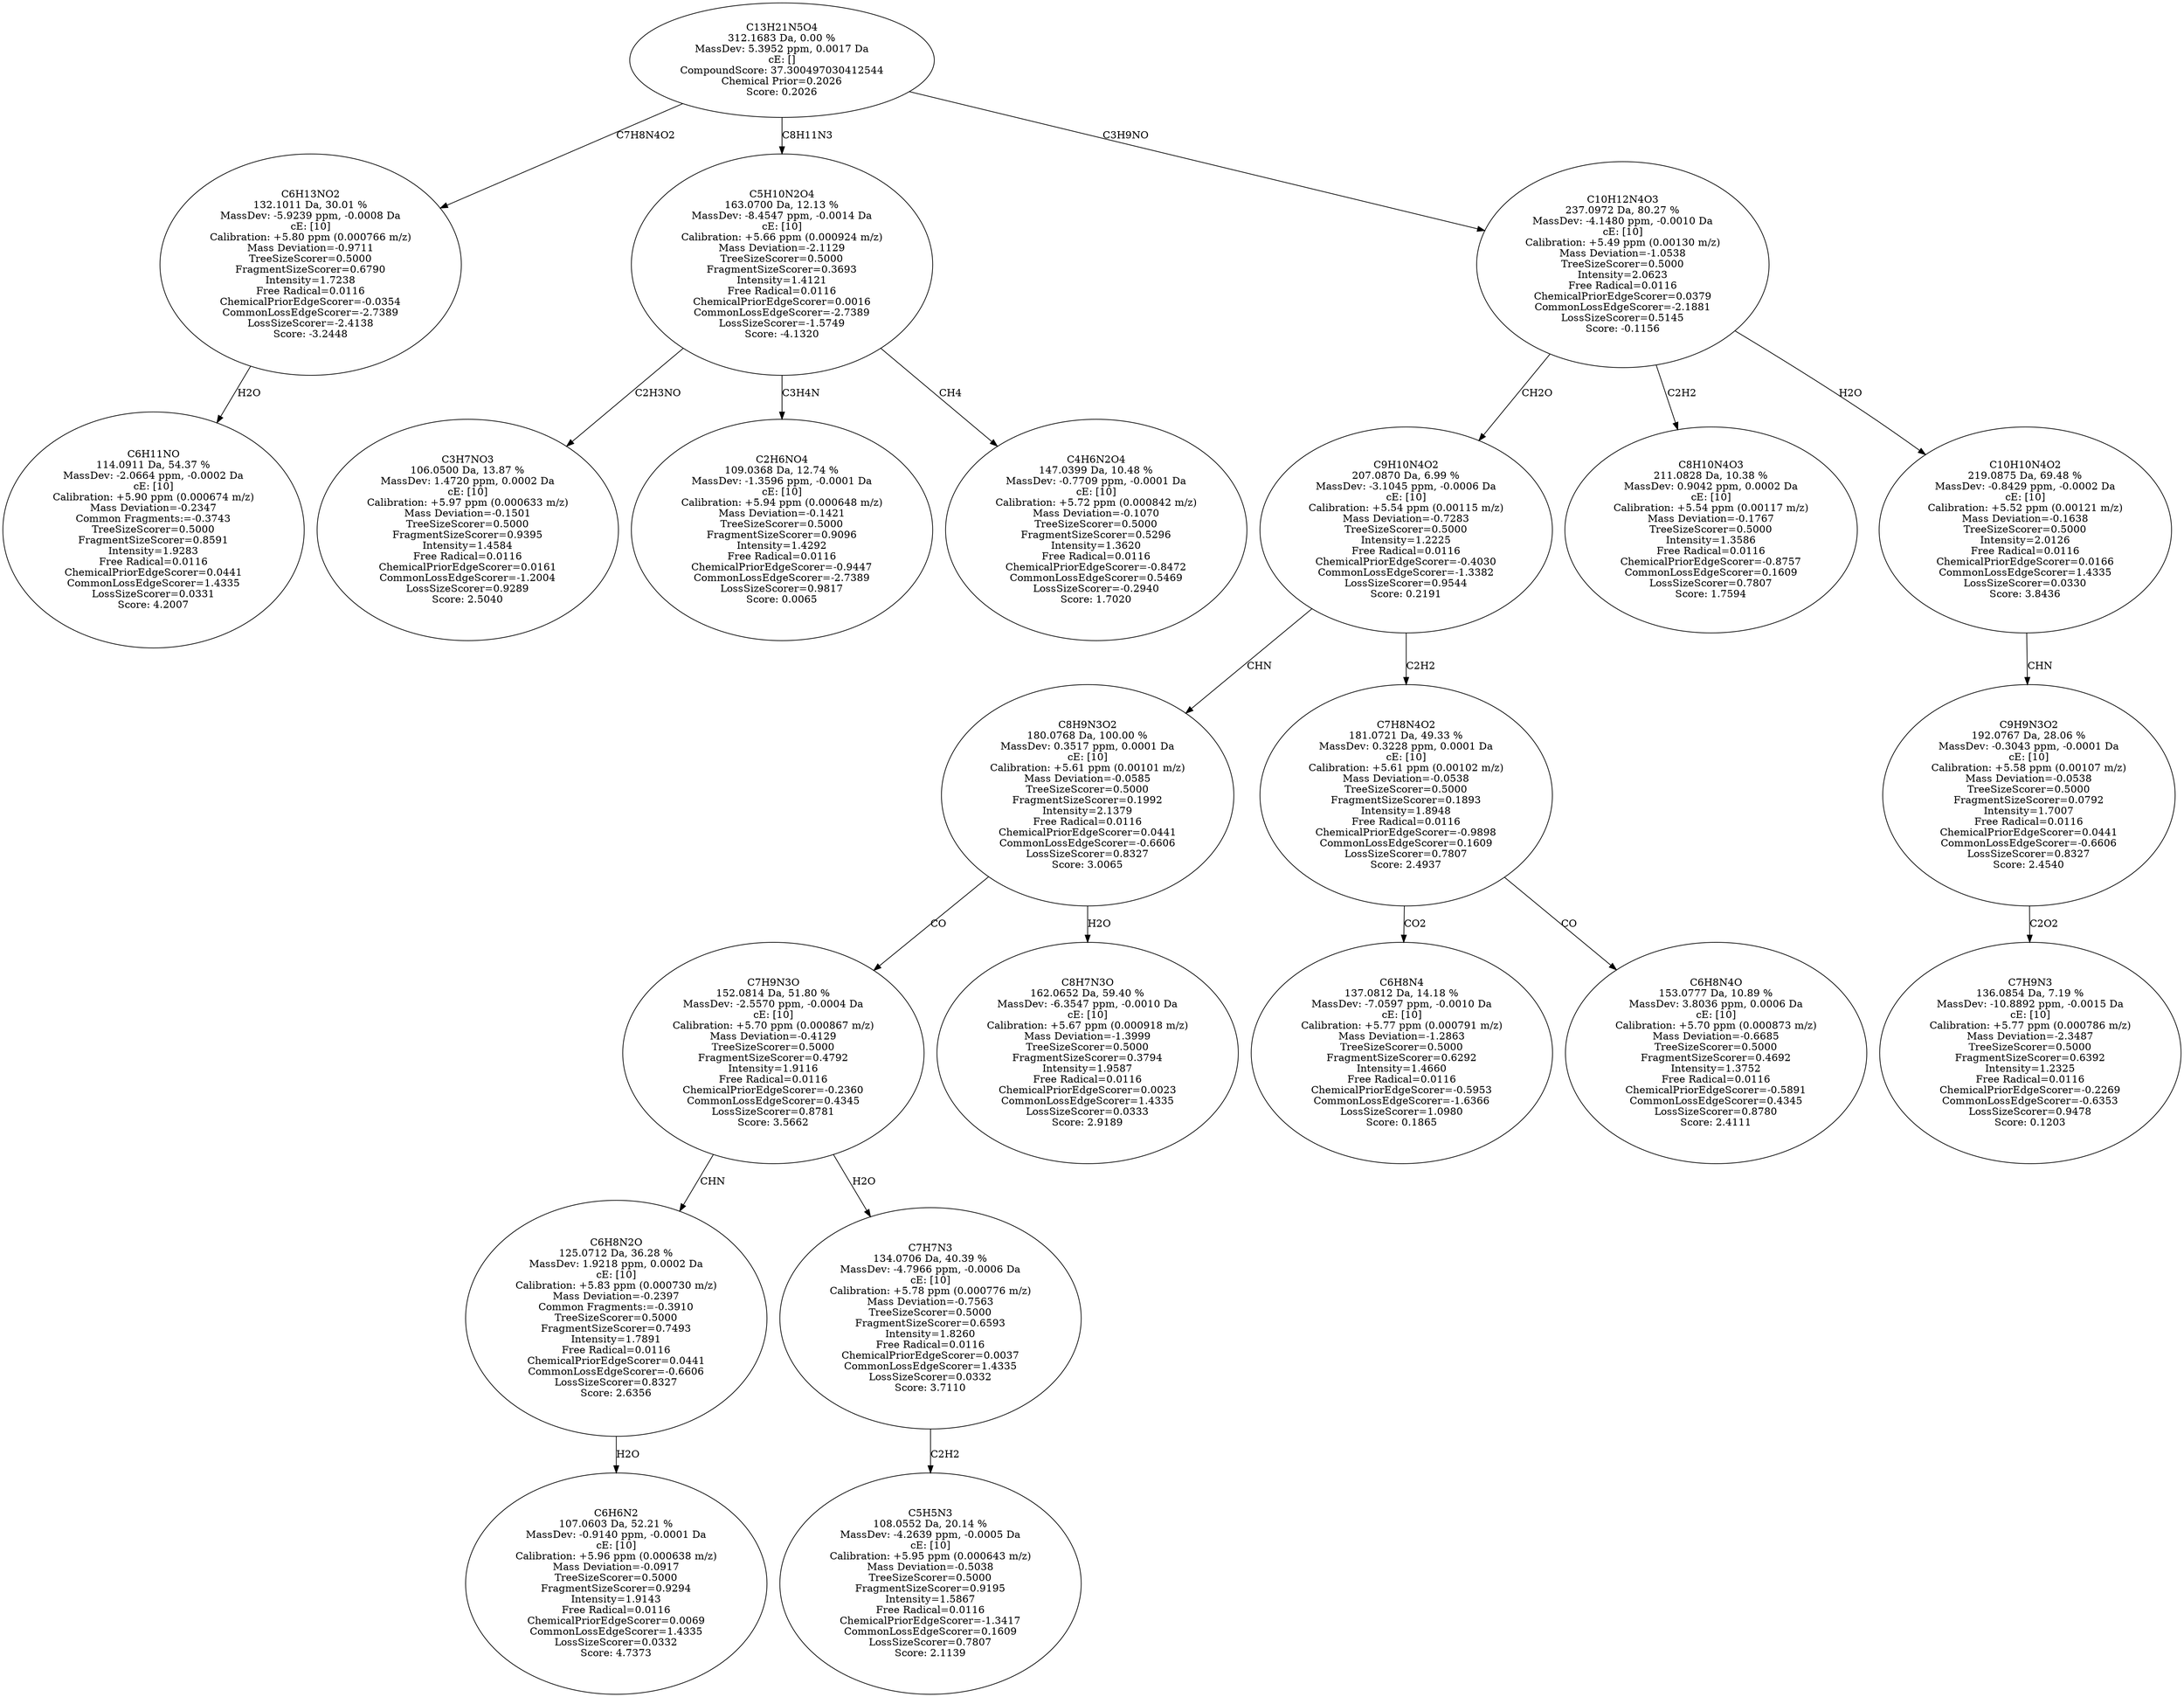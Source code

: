 strict digraph {
v1 [label="C6H11NO\n114.0911 Da, 54.37 %\nMassDev: -2.0664 ppm, -0.0002 Da\ncE: [10]\nCalibration: +5.90 ppm (0.000674 m/z)\nMass Deviation=-0.2347\nCommon Fragments:=-0.3743\nTreeSizeScorer=0.5000\nFragmentSizeScorer=0.8591\nIntensity=1.9283\nFree Radical=0.0116\nChemicalPriorEdgeScorer=0.0441\nCommonLossEdgeScorer=1.4335\nLossSizeScorer=0.0331\nScore: 4.2007"];
v2 [label="C6H13NO2\n132.1011 Da, 30.01 %\nMassDev: -5.9239 ppm, -0.0008 Da\ncE: [10]\nCalibration: +5.80 ppm (0.000766 m/z)\nMass Deviation=-0.9711\nTreeSizeScorer=0.5000\nFragmentSizeScorer=0.6790\nIntensity=1.7238\nFree Radical=0.0116\nChemicalPriorEdgeScorer=-0.0354\nCommonLossEdgeScorer=-2.7389\nLossSizeScorer=-2.4138\nScore: -3.2448"];
v3 [label="C3H7NO3\n106.0500 Da, 13.87 %\nMassDev: 1.4720 ppm, 0.0002 Da\ncE: [10]\nCalibration: +5.97 ppm (0.000633 m/z)\nMass Deviation=-0.1501\nTreeSizeScorer=0.5000\nFragmentSizeScorer=0.9395\nIntensity=1.4584\nFree Radical=0.0116\nChemicalPriorEdgeScorer=0.0161\nCommonLossEdgeScorer=-1.2004\nLossSizeScorer=0.9289\nScore: 2.5040"];
v4 [label="C2H6NO4\n109.0368 Da, 12.74 %\nMassDev: -1.3596 ppm, -0.0001 Da\ncE: [10]\nCalibration: +5.94 ppm (0.000648 m/z)\nMass Deviation=-0.1421\nTreeSizeScorer=0.5000\nFragmentSizeScorer=0.9096\nIntensity=1.4292\nFree Radical=0.0116\nChemicalPriorEdgeScorer=-0.9447\nCommonLossEdgeScorer=-2.7389\nLossSizeScorer=0.9817\nScore: 0.0065"];
v5 [label="C4H6N2O4\n147.0399 Da, 10.48 %\nMassDev: -0.7709 ppm, -0.0001 Da\ncE: [10]\nCalibration: +5.72 ppm (0.000842 m/z)\nMass Deviation=-0.1070\nTreeSizeScorer=0.5000\nFragmentSizeScorer=0.5296\nIntensity=1.3620\nFree Radical=0.0116\nChemicalPriorEdgeScorer=-0.8472\nCommonLossEdgeScorer=0.5469\nLossSizeScorer=-0.2940\nScore: 1.7020"];
v6 [label="C5H10N2O4\n163.0700 Da, 12.13 %\nMassDev: -8.4547 ppm, -0.0014 Da\ncE: [10]\nCalibration: +5.66 ppm (0.000924 m/z)\nMass Deviation=-2.1129\nTreeSizeScorer=0.5000\nFragmentSizeScorer=0.3693\nIntensity=1.4121\nFree Radical=0.0116\nChemicalPriorEdgeScorer=0.0016\nCommonLossEdgeScorer=-2.7389\nLossSizeScorer=-1.5749\nScore: -4.1320"];
v7 [label="C6H6N2\n107.0603 Da, 52.21 %\nMassDev: -0.9140 ppm, -0.0001 Da\ncE: [10]\nCalibration: +5.96 ppm (0.000638 m/z)\nMass Deviation=-0.0917\nTreeSizeScorer=0.5000\nFragmentSizeScorer=0.9294\nIntensity=1.9143\nFree Radical=0.0116\nChemicalPriorEdgeScorer=0.0069\nCommonLossEdgeScorer=1.4335\nLossSizeScorer=0.0332\nScore: 4.7373"];
v8 [label="C6H8N2O\n125.0712 Da, 36.28 %\nMassDev: 1.9218 ppm, 0.0002 Da\ncE: [10]\nCalibration: +5.83 ppm (0.000730 m/z)\nMass Deviation=-0.2397\nCommon Fragments:=-0.3910\nTreeSizeScorer=0.5000\nFragmentSizeScorer=0.7493\nIntensity=1.7891\nFree Radical=0.0116\nChemicalPriorEdgeScorer=0.0441\nCommonLossEdgeScorer=-0.6606\nLossSizeScorer=0.8327\nScore: 2.6356"];
v9 [label="C5H5N3\n108.0552 Da, 20.14 %\nMassDev: -4.2639 ppm, -0.0005 Da\ncE: [10]\nCalibration: +5.95 ppm (0.000643 m/z)\nMass Deviation=-0.5038\nTreeSizeScorer=0.5000\nFragmentSizeScorer=0.9195\nIntensity=1.5867\nFree Radical=0.0116\nChemicalPriorEdgeScorer=-1.3417\nCommonLossEdgeScorer=0.1609\nLossSizeScorer=0.7807\nScore: 2.1139"];
v10 [label="C7H7N3\n134.0706 Da, 40.39 %\nMassDev: -4.7966 ppm, -0.0006 Da\ncE: [10]\nCalibration: +5.78 ppm (0.000776 m/z)\nMass Deviation=-0.7563\nTreeSizeScorer=0.5000\nFragmentSizeScorer=0.6593\nIntensity=1.8260\nFree Radical=0.0116\nChemicalPriorEdgeScorer=0.0037\nCommonLossEdgeScorer=1.4335\nLossSizeScorer=0.0332\nScore: 3.7110"];
v11 [label="C7H9N3O\n152.0814 Da, 51.80 %\nMassDev: -2.5570 ppm, -0.0004 Da\ncE: [10]\nCalibration: +5.70 ppm (0.000867 m/z)\nMass Deviation=-0.4129\nTreeSizeScorer=0.5000\nFragmentSizeScorer=0.4792\nIntensity=1.9116\nFree Radical=0.0116\nChemicalPriorEdgeScorer=-0.2360\nCommonLossEdgeScorer=0.4345\nLossSizeScorer=0.8781\nScore: 3.5662"];
v12 [label="C8H7N3O\n162.0652 Da, 59.40 %\nMassDev: -6.3547 ppm, -0.0010 Da\ncE: [10]\nCalibration: +5.67 ppm (0.000918 m/z)\nMass Deviation=-1.3999\nTreeSizeScorer=0.5000\nFragmentSizeScorer=0.3794\nIntensity=1.9587\nFree Radical=0.0116\nChemicalPriorEdgeScorer=0.0023\nCommonLossEdgeScorer=1.4335\nLossSizeScorer=0.0333\nScore: 2.9189"];
v13 [label="C8H9N3O2\n180.0768 Da, 100.00 %\nMassDev: 0.3517 ppm, 0.0001 Da\ncE: [10]\nCalibration: +5.61 ppm (0.00101 m/z)\nMass Deviation=-0.0585\nTreeSizeScorer=0.5000\nFragmentSizeScorer=0.1992\nIntensity=2.1379\nFree Radical=0.0116\nChemicalPriorEdgeScorer=0.0441\nCommonLossEdgeScorer=-0.6606\nLossSizeScorer=0.8327\nScore: 3.0065"];
v14 [label="C6H8N4\n137.0812 Da, 14.18 %\nMassDev: -7.0597 ppm, -0.0010 Da\ncE: [10]\nCalibration: +5.77 ppm (0.000791 m/z)\nMass Deviation=-1.2863\nTreeSizeScorer=0.5000\nFragmentSizeScorer=0.6292\nIntensity=1.4660\nFree Radical=0.0116\nChemicalPriorEdgeScorer=-0.5953\nCommonLossEdgeScorer=-1.6366\nLossSizeScorer=1.0980\nScore: 0.1865"];
v15 [label="C6H8N4O\n153.0777 Da, 10.89 %\nMassDev: 3.8036 ppm, 0.0006 Da\ncE: [10]\nCalibration: +5.70 ppm (0.000873 m/z)\nMass Deviation=-0.6685\nTreeSizeScorer=0.5000\nFragmentSizeScorer=0.4692\nIntensity=1.3752\nFree Radical=0.0116\nChemicalPriorEdgeScorer=-0.5891\nCommonLossEdgeScorer=0.4345\nLossSizeScorer=0.8780\nScore: 2.4111"];
v16 [label="C7H8N4O2\n181.0721 Da, 49.33 %\nMassDev: 0.3228 ppm, 0.0001 Da\ncE: [10]\nCalibration: +5.61 ppm (0.00102 m/z)\nMass Deviation=-0.0538\nTreeSizeScorer=0.5000\nFragmentSizeScorer=0.1893\nIntensity=1.8948\nFree Radical=0.0116\nChemicalPriorEdgeScorer=-0.9898\nCommonLossEdgeScorer=0.1609\nLossSizeScorer=0.7807\nScore: 2.4937"];
v17 [label="C9H10N4O2\n207.0870 Da, 6.99 %\nMassDev: -3.1045 ppm, -0.0006 Da\ncE: [10]\nCalibration: +5.54 ppm (0.00115 m/z)\nMass Deviation=-0.7283\nTreeSizeScorer=0.5000\nIntensity=1.2225\nFree Radical=0.0116\nChemicalPriorEdgeScorer=-0.4030\nCommonLossEdgeScorer=-1.3382\nLossSizeScorer=0.9544\nScore: 0.2191"];
v18 [label="C8H10N4O3\n211.0828 Da, 10.38 %\nMassDev: 0.9042 ppm, 0.0002 Da\ncE: [10]\nCalibration: +5.54 ppm (0.00117 m/z)\nMass Deviation=-0.1767\nTreeSizeScorer=0.5000\nIntensity=1.3586\nFree Radical=0.0116\nChemicalPriorEdgeScorer=-0.8757\nCommonLossEdgeScorer=0.1609\nLossSizeScorer=0.7807\nScore: 1.7594"];
v19 [label="C7H9N3\n136.0854 Da, 7.19 %\nMassDev: -10.8892 ppm, -0.0015 Da\ncE: [10]\nCalibration: +5.77 ppm (0.000786 m/z)\nMass Deviation=-2.3487\nTreeSizeScorer=0.5000\nFragmentSizeScorer=0.6392\nIntensity=1.2325\nFree Radical=0.0116\nChemicalPriorEdgeScorer=-0.2269\nCommonLossEdgeScorer=-0.6353\nLossSizeScorer=0.9478\nScore: 0.1203"];
v20 [label="C9H9N3O2\n192.0767 Da, 28.06 %\nMassDev: -0.3043 ppm, -0.0001 Da\ncE: [10]\nCalibration: +5.58 ppm (0.00107 m/z)\nMass Deviation=-0.0538\nTreeSizeScorer=0.5000\nFragmentSizeScorer=0.0792\nIntensity=1.7007\nFree Radical=0.0116\nChemicalPriorEdgeScorer=0.0441\nCommonLossEdgeScorer=-0.6606\nLossSizeScorer=0.8327\nScore: 2.4540"];
v21 [label="C10H10N4O2\n219.0875 Da, 69.48 %\nMassDev: -0.8429 ppm, -0.0002 Da\ncE: [10]\nCalibration: +5.52 ppm (0.00121 m/z)\nMass Deviation=-0.1638\nTreeSizeScorer=0.5000\nIntensity=2.0126\nFree Radical=0.0116\nChemicalPriorEdgeScorer=0.0166\nCommonLossEdgeScorer=1.4335\nLossSizeScorer=0.0330\nScore: 3.8436"];
v22 [label="C10H12N4O3\n237.0972 Da, 80.27 %\nMassDev: -4.1480 ppm, -0.0010 Da\ncE: [10]\nCalibration: +5.49 ppm (0.00130 m/z)\nMass Deviation=-1.0538\nTreeSizeScorer=0.5000\nIntensity=2.0623\nFree Radical=0.0116\nChemicalPriorEdgeScorer=0.0379\nCommonLossEdgeScorer=-2.1881\nLossSizeScorer=0.5145\nScore: -0.1156"];
v23 [label="C13H21N5O4\n312.1683 Da, 0.00 %\nMassDev: 5.3952 ppm, 0.0017 Da\ncE: []\nCompoundScore: 37.300497030412544\nChemical Prior=0.2026\nScore: 0.2026"];
v2 -> v1 [label="H2O"];
v23 -> v2 [label="C7H8N4O2"];
v6 -> v3 [label="C2H3NO"];
v6 -> v4 [label="C3H4N"];
v6 -> v5 [label="CH4"];
v23 -> v6 [label="C8H11N3"];
v8 -> v7 [label="H2O"];
v11 -> v8 [label="CHN"];
v10 -> v9 [label="C2H2"];
v11 -> v10 [label="H2O"];
v13 -> v11 [label="CO"];
v13 -> v12 [label="H2O"];
v17 -> v13 [label="CHN"];
v16 -> v14 [label="CO2"];
v16 -> v15 [label="CO"];
v17 -> v16 [label="C2H2"];
v22 -> v17 [label="CH2O"];
v22 -> v18 [label="C2H2"];
v20 -> v19 [label="C2O2"];
v21 -> v20 [label="CHN"];
v22 -> v21 [label="H2O"];
v23 -> v22 [label="C3H9NO"];
}